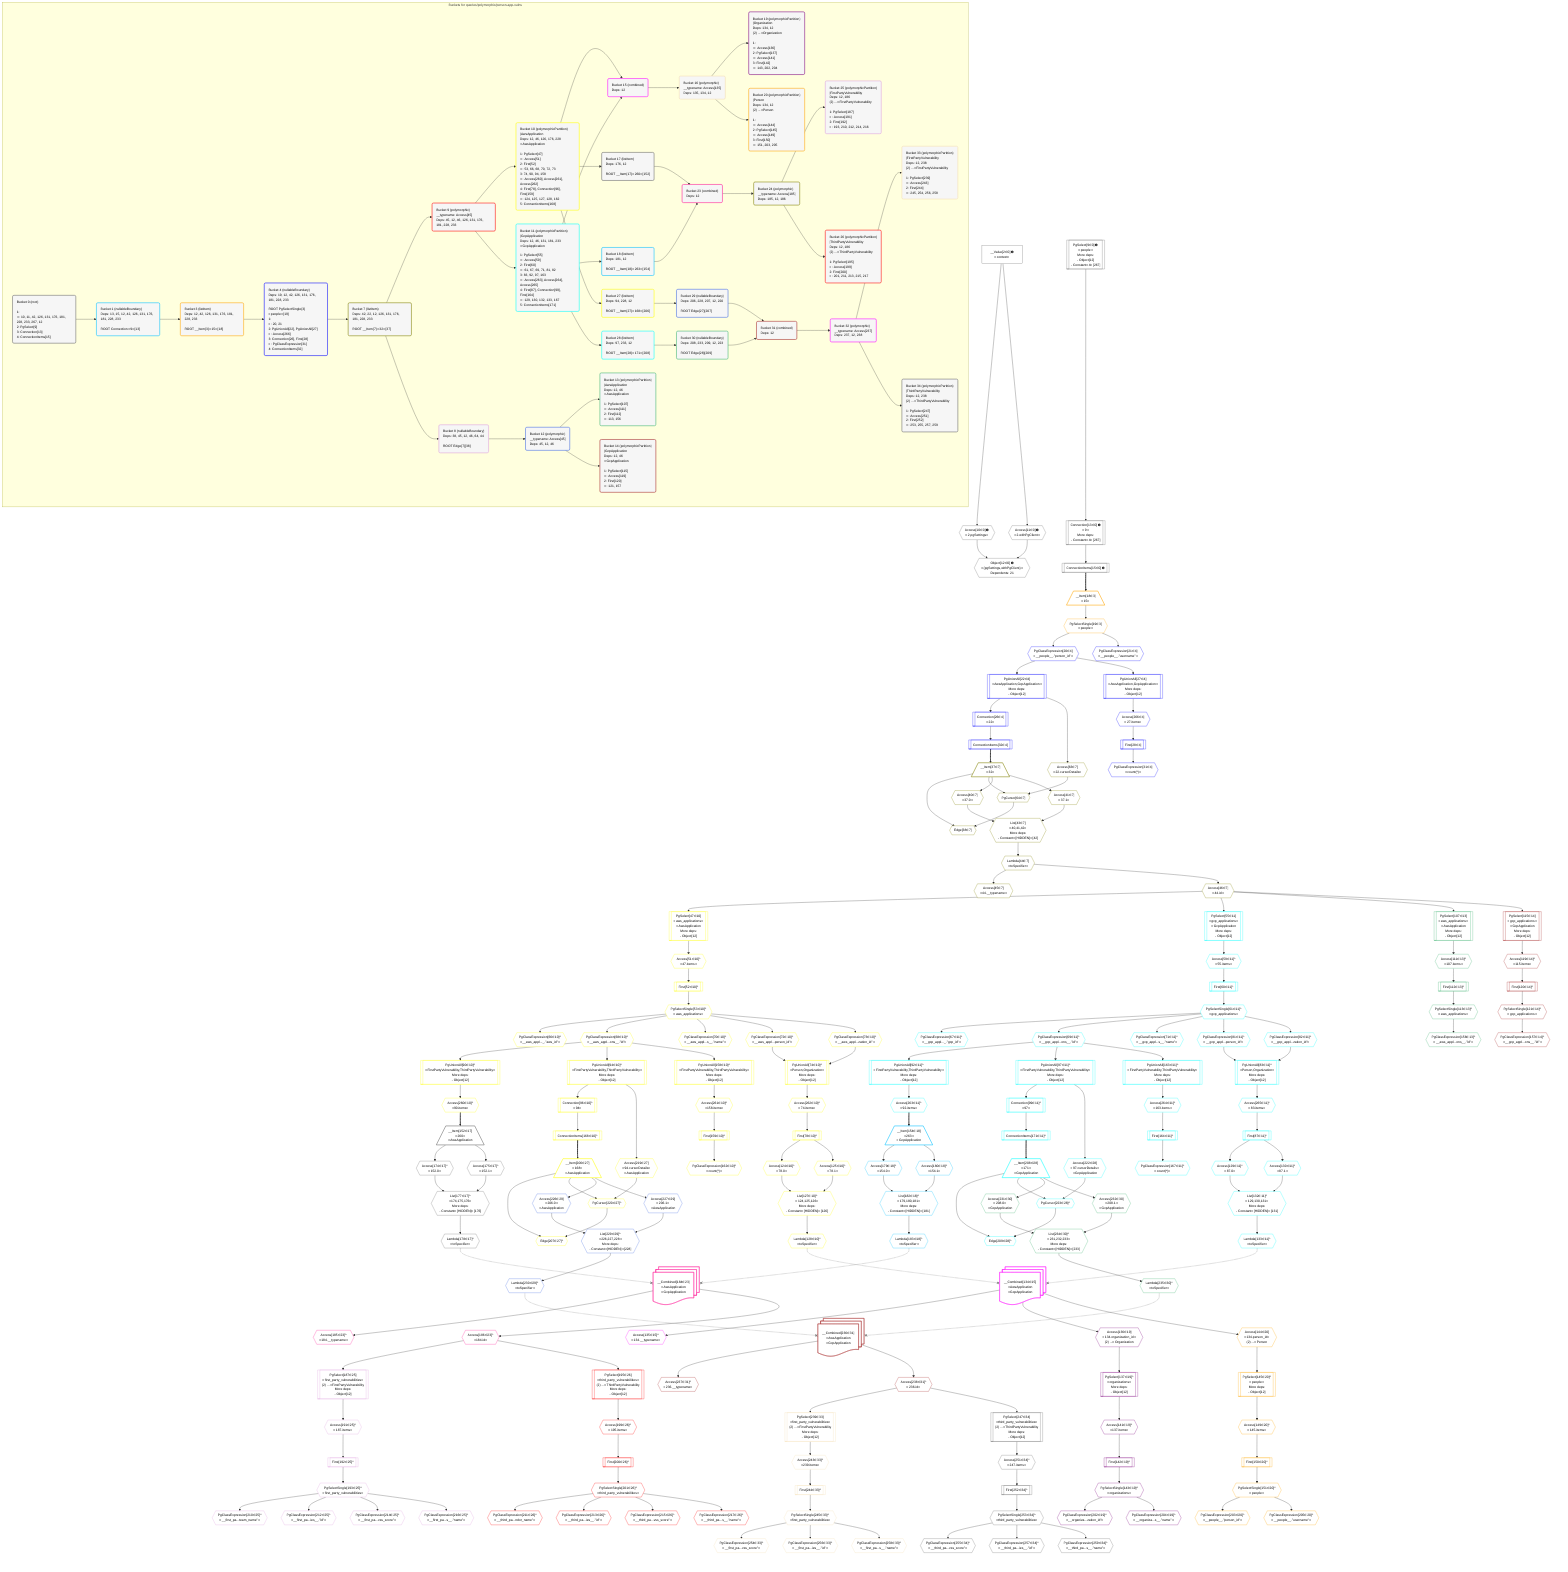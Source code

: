%%{init: {'themeVariables': { 'fontSize': '12px'}}}%%
graph TD
    classDef path fill:#eee,stroke:#000,color:#000
    classDef plan fill:#fff,stroke-width:1px,color:#000
    classDef itemplan fill:#fff,stroke-width:2px,color:#000
    classDef unbatchedplan fill:#dff,stroke-width:1px,color:#000
    classDef sideeffectplan fill:#fcc,stroke-width:2px,color:#000
    classDef bucket fill:#f6f6f6,color:#000,stroke-width:2px,text-align:left

    subgraph "Buckets for queries/polymorphic/person-app-vulns"
    Bucket0("Bucket 0 (root)<br /><br />1: <br />ᐳ: 10, 11, 42, 126, 131, 176, 181, 228, 233, 267, 12<br />2: PgSelect[9]<br />3: Connection[13]<br />4: ConnectionItems[15]"):::bucket
    Bucket1("Bucket 1 (nullableBoundary)<br />Deps: 13, 15, 12, 42, 126, 131, 176, 181, 228, 233<br /><br />ROOT Connectionᐸ9ᐳ[13]"):::bucket
    Bucket3("Bucket 3 (listItem)<br />Deps: 12, 42, 126, 131, 176, 181, 228, 233<br /><br />ROOT __Item{3}ᐸ15ᐳ[18]"):::bucket
    Bucket4("Bucket 4 (nullableBoundary)<br />Deps: 19, 12, 42, 126, 131, 176, 181, 228, 233<br /><br />ROOT PgSelectSingle{3}ᐸpeopleᐳ[19]<br />1: <br />ᐳ: 20, 21<br />2: PgUnionAll[22], PgUnionAll[27]<br />ᐳ: Access[266]<br />3: Connection[26], First[28]<br />ᐳ: PgClassExpression[31]<br />4: ConnectionItems[32]"):::bucket
    Bucket7("Bucket 7 (listItem)<br />Deps: 42, 22, 12, 126, 131, 176, 181, 228, 233<br /><br />ROOT __Item{7}ᐸ32ᐳ[37]"):::bucket
    Bucket8("Bucket 8 (nullableBoundary)<br />Deps: 38, 45, 12, 46, 64, 44<br /><br />ROOT Edge{7}[38]"):::bucket
    Bucket9("Bucket 9 (polymorphic)<br />__typename: Access[45]<br />Deps: 45, 12, 46, 126, 131, 176, 181, 228, 233"):::bucket
    Bucket10("Bucket 10 (polymorphicPartition)<br />|AwsApplication<br />Deps: 12, 46, 126, 176, 228<br />ᐳAwsApplication<br /><br />1: PgSelect[47]<br />ᐳ: Access[51]<br />2: First[52]<br />ᐳ: 53, 66, 68, 70, 72, 73<br />3: 74, 90, 94, 158<br />ᐳ: Access[260], Access[261], Access[262]<br />4: First[78], Connection[96], First[159]<br />ᐳ: 124, 125, 127, 128, 162<br />5: ConnectionItems[168]"):::bucket
    Bucket11("Bucket 11 (polymorphicPartition)<br />|GcpApplication<br />Deps: 12, 46, 131, 181, 233<br />ᐳGcpApplication<br /><br />1: PgSelect[55]<br />ᐳ: Access[59]<br />2: First[60]<br />ᐳ: 61, 67, 69, 71, 81, 82<br />3: 83, 92, 97, 163<br />ᐳ: Access[263], Access[264], Access[265]<br />4: First[87], Connection[99], First[164]<br />ᐳ: 129, 130, 132, 133, 167<br />5: ConnectionItems[171]"):::bucket
    Bucket12("Bucket 12 (polymorphic)<br />__typename: Access[45]<br />Deps: 45, 12, 46"):::bucket
    Bucket13("Bucket 13 (polymorphicPartition)<br />|AwsApplication<br />Deps: 12, 46<br />ᐳAwsApplication<br /><br />1: PgSelect[107]<br />ᐳ: Access[111]<br />2: First[112]<br />ᐳ: 113, 156"):::bucket
    Bucket14("Bucket 14 (polymorphicPartition)<br />|GcpApplication<br />Deps: 12, 46<br />ᐳGcpApplication<br /><br />1: PgSelect[115]<br />ᐳ: Access[119]<br />2: First[120]<br />ᐳ: 121, 157"):::bucket
    Bucket15("Bucket 15 (combined)<br />Deps: 12"):::bucket
    Bucket16("Bucket 16 (polymorphic)<br />__typename: Access[135]<br />Deps: 135, 134, 12"):::bucket
    Bucket17("Bucket 17 (listItem)<br />Deps: 176, 12<br /><br />ROOT __Item{17}ᐸ260ᐳ[152]"):::bucket
    Bucket18("Bucket 18 (listItem)<br />Deps: 181, 12<br /><br />ROOT __Item{18}ᐸ263ᐳ[154]"):::bucket
    Bucket19("Bucket 19 (polymorphicPartition)<br />|Organization<br />Deps: 134, 12<br />(2) ...ᐳOrganization<br /><br />1: <br />ᐳ: Access[136]<br />2: PgSelect[137]<br />ᐳ: Access[141]<br />3: First[142]<br />ᐳ: 143, 202, 204"):::bucket
    Bucket20("Bucket 20 (polymorphicPartition)<br />|Person<br />Deps: 134, 12<br />(2) ...ᐳPerson<br /><br />1: <br />ᐳ: Access[144]<br />2: PgSelect[145]<br />ᐳ: Access[149]<br />3: First[150]<br />ᐳ: 151, 203, 205"):::bucket
    Bucket23("Bucket 23 (combined)<br />Deps: 12"):::bucket
    Bucket24("Bucket 24 (polymorphic)<br />__typename: Access[185]<br />Deps: 185, 12, 186"):::bucket
    Bucket25("Bucket 25 (polymorphicPartition)<br />|FirstPartyVulnerability<br />Deps: 12, 186<br />(2) ...ᐳFirstPartyVulnerability<br /><br />1: PgSelect[187]<br />ᐳ: Access[191]<br />2: First[192]<br />ᐳ: 193, 210, 212, 214, 216"):::bucket
    Bucket26("Bucket 26 (polymorphicPartition)<br />|ThirdPartyVulnerability<br />Deps: 12, 186<br />(2) ...ᐳThirdPartyVulnerability<br /><br />1: PgSelect[195]<br />ᐳ: Access[199]<br />2: First[200]<br />ᐳ: 201, 211, 213, 215, 217"):::bucket
    Bucket27("Bucket 27 (listItem)<br />Deps: 94, 228, 12<br /><br />ROOT __Item{27}ᐸ168ᐳ[206]"):::bucket
    Bucket28("Bucket 28 (listItem)<br />Deps: 97, 233, 12<br /><br />ROOT __Item{28}ᐸ171ᐳ[208]"):::bucket
    Bucket29("Bucket 29 (nullableBoundary)<br />Deps: 206, 228, 207, 12, 220<br /><br />ROOT Edge{27}[207]"):::bucket
    Bucket30("Bucket 30 (nullableBoundary)<br />Deps: 208, 233, 209, 12, 223<br /><br />ROOT Edge{28}[209]"):::bucket
    Bucket31("Bucket 31 (combined)<br />Deps: 12"):::bucket
    Bucket32("Bucket 32 (polymorphic)<br />__typename: Access[237]<br />Deps: 237, 12, 238"):::bucket
    Bucket33("Bucket 33 (polymorphicPartition)<br />|FirstPartyVulnerability<br />Deps: 12, 238<br />(2) ...ᐳFirstPartyVulnerability<br /><br />1: PgSelect[239]<br />ᐳ: Access[243]<br />2: First[244]<br />ᐳ: 245, 254, 256, 258"):::bucket
    Bucket34("Bucket 34 (polymorphicPartition)<br />|ThirdPartyVulnerability<br />Deps: 12, 238<br />(2) ...ᐳThirdPartyVulnerability<br /><br />1: PgSelect[247]<br />ᐳ: Access[251]<br />2: First[252]<br />ᐳ: 253, 255, 257, 259"):::bucket
    end
    Bucket0 --> Bucket1
    Bucket1 --> Bucket3
    Bucket3 --> Bucket4
    Bucket4 --> Bucket7
    Bucket7 --> Bucket8 & Bucket9
    Bucket8 --> Bucket12
    Bucket9 --> Bucket10 & Bucket11
    Bucket10 --> Bucket15 & Bucket17 & Bucket27
    Bucket11 --> Bucket15 & Bucket18 & Bucket28
    Bucket12 --> Bucket13 & Bucket14
    Bucket15 --> Bucket16
    Bucket16 --> Bucket19 & Bucket20
    Bucket17 --> Bucket23
    Bucket18 --> Bucket23
    Bucket23 --> Bucket24
    Bucket24 --> Bucket25 & Bucket26
    Bucket27 --> Bucket29
    Bucket28 --> Bucket30
    Bucket29 --> Bucket31
    Bucket30 --> Bucket31
    Bucket31 --> Bucket32
    Bucket32 --> Bucket33 & Bucket34

    %% plan dependencies
    PgSelect9[["PgSelect[9∈0] ➊<br />ᐸpeopleᐳ<br />More deps:<br />- Object[12]<br />- Constantᐸ4ᐳ[267]"]]:::plan
    Object12{{"Object[12∈0] ➊<br />ᐸ{pgSettings,withPgClient}ᐳ<br />Dependents: 21"}}:::plan
    Access10{{"Access[10∈0] ➊<br />ᐸ2.pgSettingsᐳ"}}:::plan
    Access11{{"Access[11∈0] ➊<br />ᐸ2.withPgClientᐳ"}}:::plan
    Access10 & Access11 --> Object12
    Connection13[["Connection[13∈0] ➊<br />ᐸ9ᐳ<br />More deps:<br />- Constantᐸ4ᐳ[267]"]]:::plan
    PgSelect9 --> Connection13
    __Value2["__Value[2∈0] ➊<br />ᐸcontextᐳ"]:::plan
    __Value2 --> Access10
    __Value2 --> Access11
    ConnectionItems15[["ConnectionItems[15∈0] ➊"]]:::plan
    Connection13 --> ConnectionItems15
    __Item18[/"__Item[18∈3]<br />ᐸ15ᐳ"\]:::itemplan
    ConnectionItems15 ==> __Item18
    PgSelectSingle19{{"PgSelectSingle[19∈3]<br />ᐸpeopleᐳ"}}:::plan
    __Item18 --> PgSelectSingle19
    PgUnionAll22[["PgUnionAll[22∈4]<br />ᐸAwsApplication,GcpApplicationᐳ<br />More deps:<br />- Object[12]"]]:::plan
    PgClassExpression20{{"PgClassExpression[20∈4]<br />ᐸ__people__.”person_id”ᐳ"}}:::plan
    PgClassExpression20 --> PgUnionAll22
    PgUnionAll27[["PgUnionAll[27∈4]<br />ᐸAwsApplication,GcpApplicationᐳ<br />More deps:<br />- Object[12]"]]:::plan
    PgClassExpression20 --> PgUnionAll27
    PgSelectSingle19 --> PgClassExpression20
    PgClassExpression21{{"PgClassExpression[21∈4]<br />ᐸ__people__.”username”ᐳ"}}:::plan
    PgSelectSingle19 --> PgClassExpression21
    Connection26[["Connection[26∈4]<br />ᐸ22ᐳ"]]:::plan
    PgUnionAll22 --> Connection26
    First28[["First[28∈4]"]]:::plan
    Access266{{"Access[266∈4]<br />ᐸ27.itemsᐳ"}}:::plan
    Access266 --> First28
    PgClassExpression31{{"PgClassExpression[31∈4]<br />ᐸcount(*)ᐳ"}}:::plan
    First28 --> PgClassExpression31
    ConnectionItems32[["ConnectionItems[32∈4]"]]:::plan
    Connection26 --> ConnectionItems32
    PgUnionAll27 --> Access266
    List43{{"List[43∈7]<br />ᐸ40,41,42ᐳ<br />More deps:<br />- Constantᐸ[HIDDEN]ᐳ[42]"}}:::plan
    Access40{{"Access[40∈7]<br />ᐸ37.0ᐳ"}}:::plan
    Access41{{"Access[41∈7]<br />ᐸ37.1ᐳ"}}:::plan
    Access40 & Access41 --> List43
    Edge38{{"Edge[38∈7]"}}:::plan
    __Item37[/"__Item[37∈7]<br />ᐸ32ᐳ"\]:::itemplan
    PgCursor64{{"PgCursor[64∈7]"}}:::plan
    __Item37 & PgCursor64 --> Edge38
    Access63{{"Access[63∈7]<br />ᐸ22.cursorDetailsᐳ"}}:::plan
    __Item37 & Access63 --> PgCursor64
    ConnectionItems32 ==> __Item37
    __Item37 --> Access40
    __Item37 --> Access41
    Lambda44{{"Lambda[44∈7]<br />ᐸtoSpecifierᐳ"}}:::plan
    List43 --> Lambda44
    Access45{{"Access[45∈7]<br />ᐸ44.__typenameᐳ"}}:::plan
    Lambda44 --> Access45
    Access46{{"Access[46∈7]<br />ᐸ44.idᐳ"}}:::plan
    Lambda44 --> Access46
    PgUnionAll22 --> Access63
    PgUnionAll74[["PgUnionAll[74∈10]^<br />ᐸPerson,Organizationᐳ<br />More deps:<br />- Object[12]"]]:::plan
    PgClassExpression72{{"PgClassExpression[72∈10]^<br />ᐸ__aws_appl...person_id”ᐳ"}}:::plan
    PgClassExpression73{{"PgClassExpression[73∈10]^<br />ᐸ__aws_appl...zation_id”ᐳ"}}:::plan
    PgClassExpression72 & PgClassExpression73 --> PgUnionAll74
    List127{{"List[127∈10]^<br />ᐸ124,125,126ᐳ<br />More deps:<br />- Constantᐸ[HIDDEN]ᐳ[126]"}}:::plan
    Access124{{"Access[124∈10]^<br />ᐸ78.0ᐳ"}}:::plan
    Access125{{"Access[125∈10]^<br />ᐸ78.1ᐳ"}}:::plan
    Access124 & Access125 --> List127
    PgSelect47[["PgSelect[47∈10]<br />ᐸaws_applicationsᐳ<br />ᐳAwsApplication<br />More deps:<br />- Object[12]"]]:::plan
    Access46 --> PgSelect47
    PgUnionAll90[["PgUnionAll[90∈10]^<br />ᐸFirstPartyVulnerability,ThirdPartyVulnerabilityᐳ<br />More deps:<br />- Object[12]"]]:::plan
    PgClassExpression68{{"PgClassExpression[68∈10]^<br />ᐸ__aws_appl...ons__.”id”ᐳ"}}:::plan
    PgClassExpression68 --> PgUnionAll90
    PgUnionAll94[["PgUnionAll[94∈10]^<br />ᐸFirstPartyVulnerability,ThirdPartyVulnerabilityᐳ<br />More deps:<br />- Object[12]"]]:::plan
    PgClassExpression68 --> PgUnionAll94
    PgUnionAll158[["PgUnionAll[158∈10]^<br />ᐸFirstPartyVulnerability,ThirdPartyVulnerabilityᐳ<br />More deps:<br />- Object[12]"]]:::plan
    PgClassExpression68 --> PgUnionAll158
    Access51{{"Access[51∈10]^<br />ᐸ47.itemsᐳ"}}:::plan
    PgSelect47 --> Access51
    First52[["First[52∈10]^"]]:::plan
    Access51 --> First52
    PgSelectSingle53{{"PgSelectSingle[53∈10]^<br />ᐸaws_applicationsᐳ"}}:::plan
    First52 --> PgSelectSingle53
    PgClassExpression66{{"PgClassExpression[66∈10]^<br />ᐸ__aws_appl..._.”aws_id”ᐳ"}}:::plan
    PgSelectSingle53 --> PgClassExpression66
    PgSelectSingle53 --> PgClassExpression68
    PgClassExpression70{{"PgClassExpression[70∈10]^<br />ᐸ__aws_appl...s__.”name”ᐳ"}}:::plan
    PgSelectSingle53 --> PgClassExpression70
    PgSelectSingle53 --> PgClassExpression72
    PgSelectSingle53 --> PgClassExpression73
    First78[["First[78∈10]^"]]:::plan
    Access262{{"Access[262∈10]^<br />ᐸ74.itemsᐳ"}}:::plan
    Access262 --> First78
    Connection96[["Connection[96∈10]^<br />ᐸ94ᐳ"]]:::plan
    PgUnionAll94 --> Connection96
    First78 --> Access124
    First78 --> Access125
    Lambda128{{"Lambda[128∈10]^<br />ᐸtoSpecifierᐳ"}}:::plan
    List127 --> Lambda128
    First159[["First[159∈10]^"]]:::plan
    Access261{{"Access[261∈10]^<br />ᐸ158.itemsᐳ"}}:::plan
    Access261 --> First159
    PgClassExpression162{{"PgClassExpression[162∈10]^<br />ᐸcount(*)ᐳ"}}:::plan
    First159 --> PgClassExpression162
    ConnectionItems168[["ConnectionItems[168∈10]^"]]:::plan
    Connection96 --> ConnectionItems168
    Access260{{"Access[260∈10]^<br />ᐸ90.itemsᐳ"}}:::plan
    PgUnionAll90 --> Access260
    PgUnionAll158 --> Access261
    PgUnionAll74 --> Access262
    PgUnionAll83[["PgUnionAll[83∈11]^<br />ᐸPerson,Organizationᐳ<br />More deps:<br />- Object[12]"]]:::plan
    PgClassExpression81{{"PgClassExpression[81∈11]^<br />ᐸ__gcp_appl...person_id”ᐳ"}}:::plan
    PgClassExpression82{{"PgClassExpression[82∈11]^<br />ᐸ__gcp_appl...zation_id”ᐳ"}}:::plan
    PgClassExpression81 & PgClassExpression82 --> PgUnionAll83
    List132{{"List[132∈11]^<br />ᐸ129,130,131ᐳ<br />More deps:<br />- Constantᐸ[HIDDEN]ᐳ[131]"}}:::plan
    Access129{{"Access[129∈11]^<br />ᐸ87.0ᐳ"}}:::plan
    Access130{{"Access[130∈11]^<br />ᐸ87.1ᐳ"}}:::plan
    Access129 & Access130 --> List132
    PgSelect55[["PgSelect[55∈11]<br />ᐸgcp_applicationsᐳ<br />ᐳGcpApplication<br />More deps:<br />- Object[12]"]]:::plan
    Access46 --> PgSelect55
    PgUnionAll92[["PgUnionAll[92∈11]^<br />ᐸFirstPartyVulnerability,ThirdPartyVulnerabilityᐳ<br />More deps:<br />- Object[12]"]]:::plan
    PgClassExpression69{{"PgClassExpression[69∈11]^<br />ᐸ__gcp_appl...ons__.”id”ᐳ"}}:::plan
    PgClassExpression69 --> PgUnionAll92
    PgUnionAll97[["PgUnionAll[97∈11]^<br />ᐸFirstPartyVulnerability,ThirdPartyVulnerabilityᐳ<br />More deps:<br />- Object[12]"]]:::plan
    PgClassExpression69 --> PgUnionAll97
    PgUnionAll163[["PgUnionAll[163∈11]^<br />ᐸFirstPartyVulnerability,ThirdPartyVulnerabilityᐳ<br />More deps:<br />- Object[12]"]]:::plan
    PgClassExpression69 --> PgUnionAll163
    Access59{{"Access[59∈11]^<br />ᐸ55.itemsᐳ"}}:::plan
    PgSelect55 --> Access59
    First60[["First[60∈11]^"]]:::plan
    Access59 --> First60
    PgSelectSingle61{{"PgSelectSingle[61∈11]^<br />ᐸgcp_applicationsᐳ"}}:::plan
    First60 --> PgSelectSingle61
    PgClassExpression67{{"PgClassExpression[67∈11]^<br />ᐸ__gcp_appl..._.”gcp_id”ᐳ"}}:::plan
    PgSelectSingle61 --> PgClassExpression67
    PgSelectSingle61 --> PgClassExpression69
    PgClassExpression71{{"PgClassExpression[71∈11]^<br />ᐸ__gcp_appl...s__.”name”ᐳ"}}:::plan
    PgSelectSingle61 --> PgClassExpression71
    PgSelectSingle61 --> PgClassExpression81
    PgSelectSingle61 --> PgClassExpression82
    First87[["First[87∈11]^"]]:::plan
    Access265{{"Access[265∈11]^<br />ᐸ83.itemsᐳ"}}:::plan
    Access265 --> First87
    Connection99[["Connection[99∈11]^<br />ᐸ97ᐳ"]]:::plan
    PgUnionAll97 --> Connection99
    First87 --> Access129
    First87 --> Access130
    Lambda133{{"Lambda[133∈11]^<br />ᐸtoSpecifierᐳ"}}:::plan
    List132 --> Lambda133
    First164[["First[164∈11]^"]]:::plan
    Access264{{"Access[264∈11]^<br />ᐸ163.itemsᐳ"}}:::plan
    Access264 --> First164
    PgClassExpression167{{"PgClassExpression[167∈11]^<br />ᐸcount(*)ᐳ"}}:::plan
    First164 --> PgClassExpression167
    ConnectionItems171[["ConnectionItems[171∈11]^"]]:::plan
    Connection99 --> ConnectionItems171
    Access263{{"Access[263∈11]^<br />ᐸ92.itemsᐳ"}}:::plan
    PgUnionAll92 --> Access263
    PgUnionAll163 --> Access264
    PgUnionAll83 --> Access265
    PgSelect107[["PgSelect[107∈13]<br />ᐸaws_applicationsᐳ<br />ᐳAwsApplication<br />More deps:<br />- Object[12]"]]:::plan
    Access46 --> PgSelect107
    Access111{{"Access[111∈13]^<br />ᐸ107.itemsᐳ"}}:::plan
    PgSelect107 --> Access111
    First112[["First[112∈13]^"]]:::plan
    Access111 --> First112
    PgSelectSingle113{{"PgSelectSingle[113∈13]^<br />ᐸaws_applicationsᐳ"}}:::plan
    First112 --> PgSelectSingle113
    PgClassExpression156{{"PgClassExpression[156∈13]^<br />ᐸ__aws_appl...ons__.”id”ᐳ"}}:::plan
    PgSelectSingle113 --> PgClassExpression156
    PgSelect115[["PgSelect[115∈14]<br />ᐸgcp_applicationsᐳ<br />ᐳGcpApplication<br />More deps:<br />- Object[12]"]]:::plan
    Access46 --> PgSelect115
    Access119{{"Access[119∈14]^<br />ᐸ115.itemsᐳ"}}:::plan
    PgSelect115 --> Access119
    First120[["First[120∈14]^"]]:::plan
    Access119 --> First120
    PgSelectSingle121{{"PgSelectSingle[121∈14]^<br />ᐸgcp_applicationsᐳ"}}:::plan
    First120 --> PgSelectSingle121
    PgClassExpression157{{"PgClassExpression[157∈14]^<br />ᐸ__gcp_appl...ons__.”id”ᐳ"}}:::plan
    PgSelectSingle121 --> PgClassExpression157
    Access135{{"Access[135∈15]^<br />ᐸ134.__typenameᐳ"}}:::plan
    __Value134:::plan@{shape: docs, label: "__Combined[134∈15]<br />ᐳAwsApplication<br />ᐳGcpApplication"}
    __Value134 --> Access135
    List177{{"List[177∈17]^<br />ᐸ174,175,176ᐳ<br />More deps:<br />- Constantᐸ[HIDDEN]ᐳ[176]"}}:::plan
    Access174{{"Access[174∈17]^<br />ᐸ152.0ᐳ"}}:::plan
    Access175{{"Access[175∈17]^<br />ᐸ152.1ᐳ"}}:::plan
    Access174 & Access175 --> List177
    __Item152[/"__Item[152∈17]<br />ᐸ260ᐳ<br />ᐳAwsApplication"\]:::itemplan
    Access260 ==> __Item152
    __Item152 --> Access174
    __Item152 --> Access175
    Lambda178{{"Lambda[178∈17]^<br />ᐸtoSpecifierᐳ"}}:::plan
    List177 --> Lambda178
    List182{{"List[182∈18]^<br />ᐸ179,180,181ᐳ<br />More deps:<br />- Constantᐸ[HIDDEN]ᐳ[181]"}}:::plan
    Access179{{"Access[179∈18]^<br />ᐸ154.0ᐳ"}}:::plan
    Access180{{"Access[180∈18]^<br />ᐸ154.1ᐳ"}}:::plan
    Access179 & Access180 --> List182
    __Item154[/"__Item[154∈18]<br />ᐸ263ᐳ<br />ᐳGcpApplication"\]:::itemplan
    Access263 ==> __Item154
    __Item154 --> Access179
    __Item154 --> Access180
    Lambda183{{"Lambda[183∈18]^<br />ᐸtoSpecifierᐳ"}}:::plan
    List182 --> Lambda183
    PgSelect137[["PgSelect[137∈19]^<br />ᐸorganizationsᐳ<br />More deps:<br />- Object[12]"]]:::plan
    Access136{{"Access[136∈19]<br />ᐸ134.organization_idᐳ<br />(2) ...ᐳOrganization"}}:::plan
    Access136 --> PgSelect137
    __Value134 --> Access136
    Access141{{"Access[141∈19]^<br />ᐸ137.itemsᐳ"}}:::plan
    PgSelect137 --> Access141
    First142[["First[142∈19]^"]]:::plan
    Access141 --> First142
    PgSelectSingle143{{"PgSelectSingle[143∈19]^<br />ᐸorganizationsᐳ"}}:::plan
    First142 --> PgSelectSingle143
    PgClassExpression202{{"PgClassExpression[202∈19]^<br />ᐸ__organiza...zation_id”ᐳ"}}:::plan
    PgSelectSingle143 --> PgClassExpression202
    PgClassExpression204{{"PgClassExpression[204∈19]^<br />ᐸ__organiza...s__.”name”ᐳ"}}:::plan
    PgSelectSingle143 --> PgClassExpression204
    PgSelect145[["PgSelect[145∈20]^<br />ᐸpeopleᐳ<br />More deps:<br />- Object[12]"]]:::plan
    Access144{{"Access[144∈20]<br />ᐸ134.person_idᐳ<br />(2) ...ᐳPerson"}}:::plan
    Access144 --> PgSelect145
    __Value134 --> Access144
    Access149{{"Access[149∈20]^<br />ᐸ145.itemsᐳ"}}:::plan
    PgSelect145 --> Access149
    First150[["First[150∈20]^"]]:::plan
    Access149 --> First150
    PgSelectSingle151{{"PgSelectSingle[151∈20]^<br />ᐸpeopleᐳ"}}:::plan
    First150 --> PgSelectSingle151
    PgClassExpression203{{"PgClassExpression[203∈20]^<br />ᐸ__people__.”person_id”ᐳ"}}:::plan
    PgSelectSingle151 --> PgClassExpression203
    PgClassExpression205{{"PgClassExpression[205∈20]^<br />ᐸ__people__.”username”ᐳ"}}:::plan
    PgSelectSingle151 --> PgClassExpression205
    Access185{{"Access[185∈23]^<br />ᐸ184.__typenameᐳ"}}:::plan
    __Value184:::plan@{shape: docs, label: "__Combined[184∈23]<br />ᐳAwsApplication<br />ᐳGcpApplication"}
    __Value184 --> Access185
    Access186{{"Access[186∈23]^<br />ᐸ184.idᐳ"}}:::plan
    __Value184 --> Access186
    PgSelect187[["PgSelect[187∈25]<br />ᐸfirst_party_vulnerabilitiesᐳ<br />(2) ...ᐳFirstPartyVulnerability<br />More deps:<br />- Object[12]"]]:::plan
    Access186 --> PgSelect187
    Access191{{"Access[191∈25]^<br />ᐸ187.itemsᐳ"}}:::plan
    PgSelect187 --> Access191
    First192[["First[192∈25]^"]]:::plan
    Access191 --> First192
    PgSelectSingle193{{"PgSelectSingle[193∈25]^<br />ᐸfirst_party_vulnerabilitiesᐳ"}}:::plan
    First192 --> PgSelectSingle193
    PgClassExpression210{{"PgClassExpression[210∈25]^<br />ᐸ__first_pa...team_name”ᐳ"}}:::plan
    PgSelectSingle193 --> PgClassExpression210
    PgClassExpression212{{"PgClassExpression[212∈25]^<br />ᐸ__first_pa...ies__.”id”ᐳ"}}:::plan
    PgSelectSingle193 --> PgClassExpression212
    PgClassExpression214{{"PgClassExpression[214∈25]^<br />ᐸ__first_pa...vss_score”ᐳ"}}:::plan
    PgSelectSingle193 --> PgClassExpression214
    PgClassExpression216{{"PgClassExpression[216∈25]^<br />ᐸ__first_pa...s__.”name”ᐳ"}}:::plan
    PgSelectSingle193 --> PgClassExpression216
    PgSelect195[["PgSelect[195∈26]<br />ᐸthird_party_vulnerabilitiesᐳ<br />(2) ...ᐳThirdPartyVulnerability<br />More deps:<br />- Object[12]"]]:::plan
    Access186 --> PgSelect195
    Access199{{"Access[199∈26]^<br />ᐸ195.itemsᐳ"}}:::plan
    PgSelect195 --> Access199
    First200[["First[200∈26]^"]]:::plan
    Access199 --> First200
    PgSelectSingle201{{"PgSelectSingle[201∈26]^<br />ᐸthird_party_vulnerabilitiesᐳ"}}:::plan
    First200 --> PgSelectSingle201
    PgClassExpression211{{"PgClassExpression[211∈26]^<br />ᐸ__third_pa...ndor_name”ᐳ"}}:::plan
    PgSelectSingle201 --> PgClassExpression211
    PgClassExpression213{{"PgClassExpression[213∈26]^<br />ᐸ__third_pa...ies__.”id”ᐳ"}}:::plan
    PgSelectSingle201 --> PgClassExpression213
    PgClassExpression215{{"PgClassExpression[215∈26]^<br />ᐸ__third_pa...vss_score”ᐳ"}}:::plan
    PgSelectSingle201 --> PgClassExpression215
    PgClassExpression217{{"PgClassExpression[217∈26]^<br />ᐸ__third_pa...s__.”name”ᐳ"}}:::plan
    PgSelectSingle201 --> PgClassExpression217
    Edge207{{"Edge[207∈27]^"}}:::plan
    __Item206[/"__Item[206∈27]<br />ᐸ168ᐳ<br />ᐳAwsApplication"\]:::itemplan
    PgCursor220{{"PgCursor[220∈27]^"}}:::plan
    __Item206 & PgCursor220 --> Edge207
    Access219{{"Access[219∈27]<br />ᐸ94.cursorDetailsᐳ<br />ᐳAwsApplication"}}:::plan
    __Item206 & Access219 --> PgCursor220
    ConnectionItems168 ==> __Item206
    PgUnionAll94 --> Access219
    Edge209{{"Edge[209∈28]^"}}:::plan
    __Item208[/"__Item[208∈28]<br />ᐸ171ᐳ<br />ᐳGcpApplication"\]:::itemplan
    PgCursor223{{"PgCursor[223∈28]^"}}:::plan
    __Item208 & PgCursor223 --> Edge209
    Access222{{"Access[222∈28]<br />ᐸ97.cursorDetailsᐳ<br />ᐳGcpApplication"}}:::plan
    __Item208 & Access222 --> PgCursor223
    ConnectionItems171 ==> __Item208
    PgUnionAll97 --> Access222
    List229{{"List[229∈29]^<br />ᐸ226,227,228ᐳ<br />More deps:<br />- Constantᐸ[HIDDEN]ᐳ[228]"}}:::plan
    Access226{{"Access[226∈29]<br />ᐸ206.0ᐳ<br />ᐳAwsApplication"}}:::plan
    Access227{{"Access[227∈29]<br />ᐸ206.1ᐳ<br />ᐳAwsApplication"}}:::plan
    Access226 & Access227 --> List229
    __Item206 --> Access226
    __Item206 --> Access227
    Lambda230{{"Lambda[230∈29]^<br />ᐸtoSpecifierᐳ"}}:::plan
    List229 --> Lambda230
    List234{{"List[234∈30]^<br />ᐸ231,232,233ᐳ<br />More deps:<br />- Constantᐸ[HIDDEN]ᐳ[233]"}}:::plan
    Access231{{"Access[231∈30]<br />ᐸ208.0ᐳ<br />ᐳGcpApplication"}}:::plan
    Access232{{"Access[232∈30]<br />ᐸ208.1ᐳ<br />ᐳGcpApplication"}}:::plan
    Access231 & Access232 --> List234
    __Item208 --> Access231
    __Item208 --> Access232
    Lambda235{{"Lambda[235∈30]^<br />ᐸtoSpecifierᐳ"}}:::plan
    List234 --> Lambda235
    Access237{{"Access[237∈31]^<br />ᐸ236.__typenameᐳ"}}:::plan
    __Value236:::plan@{shape: docs, label: "__Combined[236∈31]<br />ᐳAwsApplication<br />ᐳGcpApplication"}
    __Value236 --> Access237
    Access238{{"Access[238∈31]^<br />ᐸ236.idᐳ"}}:::plan
    __Value236 --> Access238
    PgSelect239[["PgSelect[239∈33]<br />ᐸfirst_party_vulnerabilitiesᐳ<br />(2) ...ᐳFirstPartyVulnerability<br />More deps:<br />- Object[12]"]]:::plan
    Access238 --> PgSelect239
    Access243{{"Access[243∈33]^<br />ᐸ239.itemsᐳ"}}:::plan
    PgSelect239 --> Access243
    First244[["First[244∈33]^"]]:::plan
    Access243 --> First244
    PgSelectSingle245{{"PgSelectSingle[245∈33]^<br />ᐸfirst_party_vulnerabilitiesᐳ"}}:::plan
    First244 --> PgSelectSingle245
    PgClassExpression254{{"PgClassExpression[254∈33]^<br />ᐸ__first_pa...vss_score”ᐳ"}}:::plan
    PgSelectSingle245 --> PgClassExpression254
    PgClassExpression256{{"PgClassExpression[256∈33]^<br />ᐸ__first_pa...ies__.”id”ᐳ"}}:::plan
    PgSelectSingle245 --> PgClassExpression256
    PgClassExpression258{{"PgClassExpression[258∈33]^<br />ᐸ__first_pa...s__.”name”ᐳ"}}:::plan
    PgSelectSingle245 --> PgClassExpression258
    PgSelect247[["PgSelect[247∈34]<br />ᐸthird_party_vulnerabilitiesᐳ<br />(2) ...ᐳThirdPartyVulnerability<br />More deps:<br />- Object[12]"]]:::plan
    Access238 --> PgSelect247
    Access251{{"Access[251∈34]^<br />ᐸ247.itemsᐳ"}}:::plan
    PgSelect247 --> Access251
    First252[["First[252∈34]^"]]:::plan
    Access251 --> First252
    PgSelectSingle253{{"PgSelectSingle[253∈34]^<br />ᐸthird_party_vulnerabilitiesᐳ"}}:::plan
    First252 --> PgSelectSingle253
    PgClassExpression255{{"PgClassExpression[255∈34]^<br />ᐸ__third_pa...vss_score”ᐳ"}}:::plan
    PgSelectSingle253 --> PgClassExpression255
    PgClassExpression257{{"PgClassExpression[257∈34]^<br />ᐸ__third_pa...ies__.”id”ᐳ"}}:::plan
    PgSelectSingle253 --> PgClassExpression257
    PgClassExpression259{{"PgClassExpression[259∈34]^<br />ᐸ__third_pa...s__.”name”ᐳ"}}:::plan
    PgSelectSingle253 --> PgClassExpression259

    %% define steps
    classDef bucket0 stroke:#696969
    class Bucket0,__Value2,PgSelect9,Access10,Access11,Object12,Connection13,ConnectionItems15 bucket0
    classDef bucket1 stroke:#00bfff
    class Bucket1 bucket1
    classDef bucket3 stroke:#ffa500
    class Bucket3,__Item18,PgSelectSingle19 bucket3
    classDef bucket4 stroke:#0000ff
    class Bucket4,PgClassExpression20,PgClassExpression21,PgUnionAll22,Connection26,PgUnionAll27,First28,PgClassExpression31,ConnectionItems32,Access266 bucket4
    classDef bucket7 stroke:#808000
    class Bucket7,__Item37,Edge38,Access40,Access41,List43,Lambda44,Access45,Access46,Access63,PgCursor64 bucket7
    classDef bucket8 stroke:#dda0dd
    class Bucket8 bucket8
    classDef bucket9 stroke:#ff0000
    class Bucket9 bucket9
    classDef bucket10 stroke:#ffff00
    class Bucket10,PgSelect47,Access51,First52,PgSelectSingle53,PgClassExpression66,PgClassExpression68,PgClassExpression70,PgClassExpression72,PgClassExpression73,PgUnionAll74,First78,PgUnionAll90,PgUnionAll94,Connection96,Access124,Access125,List127,Lambda128,PgUnionAll158,First159,PgClassExpression162,ConnectionItems168,Access260,Access261,Access262 bucket10
    classDef bucket11 stroke:#00ffff
    class Bucket11,PgSelect55,Access59,First60,PgSelectSingle61,PgClassExpression67,PgClassExpression69,PgClassExpression71,PgClassExpression81,PgClassExpression82,PgUnionAll83,First87,PgUnionAll92,PgUnionAll97,Connection99,Access129,Access130,List132,Lambda133,PgUnionAll163,First164,PgClassExpression167,ConnectionItems171,Access263,Access264,Access265 bucket11
    classDef bucket12 stroke:#4169e1
    class Bucket12 bucket12
    classDef bucket13 stroke:#3cb371
    class Bucket13,PgSelect107,Access111,First112,PgSelectSingle113,PgClassExpression156 bucket13
    classDef bucket14 stroke:#a52a2a
    class Bucket14,PgSelect115,Access119,First120,PgSelectSingle121,PgClassExpression157 bucket14
    classDef bucket15 stroke:#ff00ff
    class Bucket15,__Value134,Access135 bucket15
    classDef bucket16 stroke:#f5deb3
    class Bucket16 bucket16
    classDef bucket17 stroke:#696969
    class Bucket17,__Item152,Access174,Access175,List177,Lambda178 bucket17
    classDef bucket18 stroke:#00bfff
    class Bucket18,__Item154,Access179,Access180,List182,Lambda183 bucket18
    classDef bucket19 stroke:#7f007f
    class Bucket19,Access136,PgSelect137,Access141,First142,PgSelectSingle143,PgClassExpression202,PgClassExpression204 bucket19
    classDef bucket20 stroke:#ffa500
    class Bucket20,Access144,PgSelect145,Access149,First150,PgSelectSingle151,PgClassExpression203,PgClassExpression205 bucket20
    classDef bucket23 stroke:#ff1493
    class Bucket23,__Value184,Access185,Access186 bucket23
    classDef bucket24 stroke:#808000
    class Bucket24 bucket24
    classDef bucket25 stroke:#dda0dd
    class Bucket25,PgSelect187,Access191,First192,PgSelectSingle193,PgClassExpression210,PgClassExpression212,PgClassExpression214,PgClassExpression216 bucket25
    classDef bucket26 stroke:#ff0000
    class Bucket26,PgSelect195,Access199,First200,PgSelectSingle201,PgClassExpression211,PgClassExpression213,PgClassExpression215,PgClassExpression217 bucket26
    classDef bucket27 stroke:#ffff00
    class Bucket27,__Item206,Edge207,Access219,PgCursor220 bucket27
    classDef bucket28 stroke:#00ffff
    class Bucket28,__Item208,Edge209,Access222,PgCursor223 bucket28
    classDef bucket29 stroke:#4169e1
    class Bucket29,Access226,Access227,List229,Lambda230 bucket29
    classDef bucket30 stroke:#3cb371
    class Bucket30,Access231,Access232,List234,Lambda235 bucket30
    classDef bucket31 stroke:#a52a2a
    class Bucket31,__Value236,Access237,Access238 bucket31
    classDef bucket32 stroke:#ff00ff
    class Bucket32 bucket32
    classDef bucket33 stroke:#f5deb3
    class Bucket33,PgSelect239,Access243,First244,PgSelectSingle245,PgClassExpression254,PgClassExpression256,PgClassExpression258 bucket33
    classDef bucket34 stroke:#696969
    class Bucket34,PgSelect247,Access251,First252,PgSelectSingle253,PgClassExpression255,PgClassExpression257,PgClassExpression259 bucket34

    Lambda128 -.-x __Value134
    Lambda133 -.-x __Value134
    Lambda178 -.-x __Value184
    Lambda183 -.-x __Value184
    Lambda230 -.-x __Value236
    Lambda235 -.-x __Value236